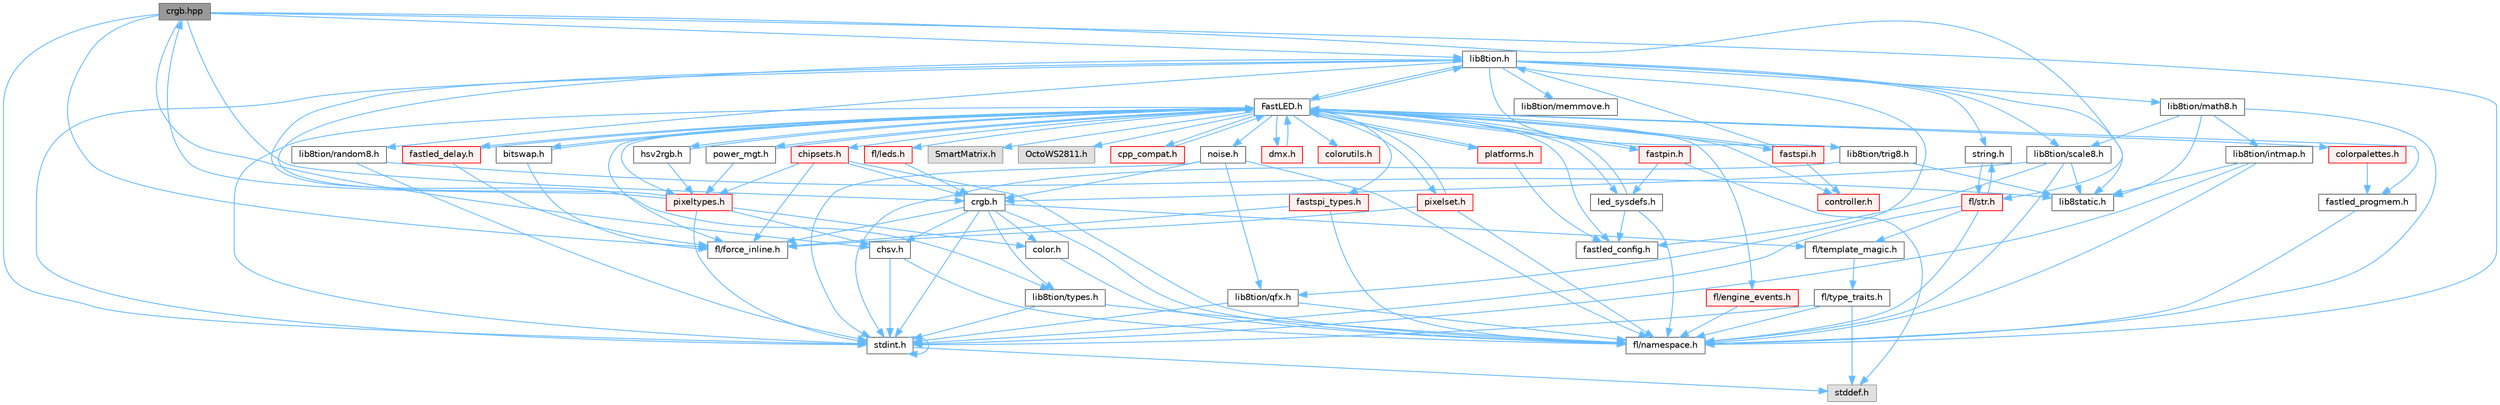 digraph "crgb.hpp"
{
 // INTERACTIVE_SVG=YES
 // LATEX_PDF_SIZE
  bgcolor="transparent";
  edge [fontname=Helvetica,fontsize=10,labelfontname=Helvetica,labelfontsize=10];
  node [fontname=Helvetica,fontsize=10,shape=box,height=0.2,width=0.4];
  Node1 [id="Node000001",label="crgb.hpp",height=0.2,width=0.4,color="gray40", fillcolor="grey60", style="filled", fontcolor="black",tooltip="Defines utility functions for the red, green, and blue (RGB) pixel struct."];
  Node1 -> Node2 [id="edge1_Node000001_Node000002",color="steelblue1",style="solid",tooltip=" "];
  Node2 [id="Node000002",label="stdint.h",height=0.2,width=0.4,color="grey40", fillcolor="white", style="filled",URL="$df/dd8/stdint_8h.html",tooltip=" "];
  Node2 -> Node3 [id="edge2_Node000002_Node000003",color="steelblue1",style="solid",tooltip=" "];
  Node3 [id="Node000003",label="stddef.h",height=0.2,width=0.4,color="grey60", fillcolor="#E0E0E0", style="filled",tooltip=" "];
  Node2 -> Node2 [id="edge3_Node000002_Node000002",color="steelblue1",style="solid",tooltip=" "];
  Node1 -> Node4 [id="edge4_Node000001_Node000004",color="steelblue1",style="solid",tooltip=" "];
  Node4 [id="Node000004",label="chsv.h",height=0.2,width=0.4,color="grey40", fillcolor="white", style="filled",URL="$d8/dd0/chsv_8h.html",tooltip="Defines the hue, saturation, and value (HSV) pixel struct."];
  Node4 -> Node2 [id="edge5_Node000004_Node000002",color="steelblue1",style="solid",tooltip=" "];
  Node4 -> Node5 [id="edge6_Node000004_Node000005",color="steelblue1",style="solid",tooltip=" "];
  Node5 [id="Node000005",label="fl/namespace.h",height=0.2,width=0.4,color="grey40", fillcolor="white", style="filled",URL="$df/d2a/namespace_8h.html",tooltip="Implements the FastLED namespace macros."];
  Node1 -> Node6 [id="edge7_Node000001_Node000006",color="steelblue1",style="solid",tooltip=" "];
  Node6 [id="Node000006",label="crgb.h",height=0.2,width=0.4,color="grey40", fillcolor="white", style="filled",URL="$db/dd1/crgb_8h.html",tooltip="Defines the red, green, and blue (RGB) pixel struct."];
  Node6 -> Node2 [id="edge8_Node000006_Node000002",color="steelblue1",style="solid",tooltip=" "];
  Node6 -> Node4 [id="edge9_Node000006_Node000004",color="steelblue1",style="solid",tooltip=" "];
  Node6 -> Node5 [id="edge10_Node000006_Node000005",color="steelblue1",style="solid",tooltip=" "];
  Node6 -> Node7 [id="edge11_Node000006_Node000007",color="steelblue1",style="solid",tooltip=" "];
  Node7 [id="Node000007",label="color.h",height=0.2,width=0.4,color="grey40", fillcolor="white", style="filled",URL="$d2/d6b/src_2color_8h.html",tooltip="Contains definitions for color correction and temperature."];
  Node7 -> Node5 [id="edge12_Node000007_Node000005",color="steelblue1",style="solid",tooltip=" "];
  Node6 -> Node8 [id="edge13_Node000006_Node000008",color="steelblue1",style="solid",tooltip=" "];
  Node8 [id="Node000008",label="lib8tion/types.h",height=0.2,width=0.4,color="grey40", fillcolor="white", style="filled",URL="$d9/ddf/lib8tion_2types_8h.html",tooltip="Defines fractional types used for lib8tion functions."];
  Node8 -> Node2 [id="edge14_Node000008_Node000002",color="steelblue1",style="solid",tooltip=" "];
  Node8 -> Node5 [id="edge15_Node000008_Node000005",color="steelblue1",style="solid",tooltip=" "];
  Node6 -> Node9 [id="edge16_Node000006_Node000009",color="steelblue1",style="solid",tooltip=" "];
  Node9 [id="Node000009",label="fl/force_inline.h",height=0.2,width=0.4,color="grey40", fillcolor="white", style="filled",URL="$d4/d64/force__inline_8h.html",tooltip=" "];
  Node6 -> Node10 [id="edge17_Node000006_Node000010",color="steelblue1",style="solid",tooltip=" "];
  Node10 [id="Node000010",label="fl/template_magic.h",height=0.2,width=0.4,color="grey40", fillcolor="white", style="filled",URL="$d8/d0c/template__magic_8h.html",tooltip=" "];
  Node10 -> Node11 [id="edge18_Node000010_Node000011",color="steelblue1",style="solid",tooltip=" "];
  Node11 [id="Node000011",label="fl/type_traits.h",height=0.2,width=0.4,color="grey40", fillcolor="white", style="filled",URL="$df/d63/type__traits_8h.html",tooltip=" "];
  Node11 -> Node3 [id="edge19_Node000011_Node000003",color="steelblue1",style="solid",tooltip=" "];
  Node11 -> Node2 [id="edge20_Node000011_Node000002",color="steelblue1",style="solid",tooltip=" "];
  Node11 -> Node5 [id="edge21_Node000011_Node000005",color="steelblue1",style="solid",tooltip=" "];
  Node1 -> Node12 [id="edge22_Node000001_Node000012",color="steelblue1",style="solid",tooltip=" "];
  Node12 [id="Node000012",label="lib8tion.h",height=0.2,width=0.4,color="grey40", fillcolor="white", style="filled",URL="$df/da5/lib8tion_8h.html",tooltip="Fast, efficient 8-bit math functions specifically designed for high-performance LED programming."];
  Node12 -> Node13 [id="edge23_Node000012_Node000013",color="steelblue1",style="solid",tooltip=" "];
  Node13 [id="Node000013",label="FastLED.h",height=0.2,width=0.4,color="grey40", fillcolor="white", style="filled",URL="$db/d97/_fast_l_e_d_8h.html",tooltip="central include file for FastLED, defines the CFastLED class/object"];
  Node13 -> Node2 [id="edge24_Node000013_Node000002",color="steelblue1",style="solid",tooltip=" "];
  Node13 -> Node14 [id="edge25_Node000013_Node000014",color="steelblue1",style="solid",tooltip=" "];
  Node14 [id="Node000014",label="SmartMatrix.h",height=0.2,width=0.4,color="grey60", fillcolor="#E0E0E0", style="filled",tooltip=" "];
  Node13 -> Node15 [id="edge26_Node000013_Node000015",color="steelblue1",style="solid",tooltip=" "];
  Node15 [id="Node000015",label="OctoWS2811.h",height=0.2,width=0.4,color="grey60", fillcolor="#E0E0E0", style="filled",tooltip=" "];
  Node13 -> Node9 [id="edge27_Node000013_Node000009",color="steelblue1",style="solid",tooltip=" "];
  Node13 -> Node16 [id="edge28_Node000013_Node000016",color="steelblue1",style="solid",tooltip=" "];
  Node16 [id="Node000016",label="cpp_compat.h",height=0.2,width=0.4,color="red", fillcolor="#FFF0F0", style="filled",URL="$d9/d13/cpp__compat_8h.html",tooltip="Compatibility functions based on C++ version."];
  Node16 -> Node13 [id="edge29_Node000016_Node000013",color="steelblue1",style="solid",tooltip=" "];
  Node13 -> Node18 [id="edge30_Node000013_Node000018",color="steelblue1",style="solid",tooltip=" "];
  Node18 [id="Node000018",label="fastled_config.h",height=0.2,width=0.4,color="grey40", fillcolor="white", style="filled",URL="$d5/d11/fastled__config_8h.html",tooltip="Contains definitions that can be used to configure FastLED at compile time."];
  Node13 -> Node19 [id="edge31_Node000013_Node000019",color="steelblue1",style="solid",tooltip=" "];
  Node19 [id="Node000019",label="led_sysdefs.h",height=0.2,width=0.4,color="grey40", fillcolor="white", style="filled",URL="$d9/d3e/led__sysdefs_8h.html",tooltip="Determines which platform system definitions to include."];
  Node19 -> Node13 [id="edge32_Node000019_Node000013",color="steelblue1",style="solid",tooltip=" "];
  Node19 -> Node18 [id="edge33_Node000019_Node000018",color="steelblue1",style="solid",tooltip=" "];
  Node19 -> Node5 [id="edge34_Node000019_Node000005",color="steelblue1",style="solid",tooltip=" "];
  Node13 -> Node20 [id="edge35_Node000013_Node000020",color="steelblue1",style="solid",tooltip=" "];
  Node20 [id="Node000020",label="fastled_delay.h",height=0.2,width=0.4,color="red", fillcolor="#FFF0F0", style="filled",URL="$d0/da8/fastled__delay_8h.html",tooltip="Utility functions and classes for managing delay cycles."];
  Node20 -> Node13 [id="edge36_Node000020_Node000013",color="steelblue1",style="solid",tooltip=" "];
  Node20 -> Node9 [id="edge37_Node000020_Node000009",color="steelblue1",style="solid",tooltip=" "];
  Node13 -> Node22 [id="edge38_Node000013_Node000022",color="steelblue1",style="solid",tooltip=" "];
  Node22 [id="Node000022",label="bitswap.h",height=0.2,width=0.4,color="grey40", fillcolor="white", style="filled",URL="$de/ded/bitswap_8h.html",tooltip="Functions for doing a rotation of bits/bytes used by parallel output."];
  Node22 -> Node13 [id="edge39_Node000022_Node000013",color="steelblue1",style="solid",tooltip=" "];
  Node22 -> Node9 [id="edge40_Node000022_Node000009",color="steelblue1",style="solid",tooltip=" "];
  Node13 -> Node23 [id="edge41_Node000013_Node000023",color="steelblue1",style="solid",tooltip=" "];
  Node23 [id="Node000023",label="controller.h",height=0.2,width=0.4,color="red", fillcolor="#FFF0F0", style="filled",URL="$d2/dd9/controller_8h.html",tooltip="deprecated: base definitions used by led controllers for writing out led data"];
  Node13 -> Node64 [id="edge42_Node000013_Node000064",color="steelblue1",style="solid",tooltip=" "];
  Node64 [id="Node000064",label="fastpin.h",height=0.2,width=0.4,color="red", fillcolor="#FFF0F0", style="filled",URL="$db/d65/fastpin_8h.html",tooltip="Class base definitions for defining fast pin access."];
  Node64 -> Node13 [id="edge43_Node000064_Node000013",color="steelblue1",style="solid",tooltip=" "];
  Node64 -> Node19 [id="edge44_Node000064_Node000019",color="steelblue1",style="solid",tooltip=" "];
  Node64 -> Node3 [id="edge45_Node000064_Node000003",color="steelblue1",style="solid",tooltip=" "];
  Node13 -> Node65 [id="edge46_Node000013_Node000065",color="steelblue1",style="solid",tooltip=" "];
  Node65 [id="Node000065",label="fastspi_types.h",height=0.2,width=0.4,color="red", fillcolor="#FFF0F0", style="filled",URL="$d2/ddb/fastspi__types_8h.html",tooltip="Data types and constants used by SPI interfaces."];
  Node65 -> Node9 [id="edge47_Node000065_Node000009",color="steelblue1",style="solid",tooltip=" "];
  Node65 -> Node5 [id="edge48_Node000065_Node000005",color="steelblue1",style="solid",tooltip=" "];
  Node13 -> Node66 [id="edge49_Node000013_Node000066",color="steelblue1",style="solid",tooltip=" "];
  Node66 [id="Node000066",label="dmx.h",height=0.2,width=0.4,color="red", fillcolor="#FFF0F0", style="filled",URL="$d3/de1/dmx_8h.html",tooltip="Defines the DMX512-based LED controllers."];
  Node66 -> Node13 [id="edge50_Node000066_Node000013",color="steelblue1",style="solid",tooltip=" "];
  Node13 -> Node69 [id="edge51_Node000013_Node000069",color="steelblue1",style="solid",tooltip=" "];
  Node69 [id="Node000069",label="platforms.h",height=0.2,width=0.4,color="red", fillcolor="#FFF0F0", style="filled",URL="$da/dc9/platforms_8h.html",tooltip="Determines which platforms headers to include."];
  Node69 -> Node13 [id="edge52_Node000069_Node000013",color="steelblue1",style="solid",tooltip=" "];
  Node69 -> Node18 [id="edge53_Node000069_Node000018",color="steelblue1",style="solid",tooltip=" "];
  Node13 -> Node71 [id="edge54_Node000013_Node000071",color="steelblue1",style="solid",tooltip=" "];
  Node71 [id="Node000071",label="fastled_progmem.h",height=0.2,width=0.4,color="grey40", fillcolor="white", style="filled",URL="$df/dab/fastled__progmem_8h.html",tooltip="Wrapper definitions to allow seamless use of PROGMEM in environments that have it."];
  Node71 -> Node5 [id="edge55_Node000071_Node000005",color="steelblue1",style="solid",tooltip=" "];
  Node13 -> Node12 [id="edge56_Node000013_Node000012",color="steelblue1",style="solid",tooltip=" "];
  Node13 -> Node25 [id="edge57_Node000013_Node000025",color="steelblue1",style="solid",tooltip=" "];
  Node25 [id="Node000025",label="pixeltypes.h",height=0.2,width=0.4,color="red", fillcolor="#FFF0F0", style="filled",URL="$d2/dba/pixeltypes_8h.html",tooltip="Includes defintions for RGB and HSV pixels."];
  Node25 -> Node2 [id="edge58_Node000025_Node000002",color="steelblue1",style="solid",tooltip=" "];
  Node25 -> Node12 [id="edge59_Node000025_Node000012",color="steelblue1",style="solid",tooltip=" "];
  Node25 -> Node7 [id="edge60_Node000025_Node000007",color="steelblue1",style="solid",tooltip=" "];
  Node25 -> Node4 [id="edge61_Node000025_Node000004",color="steelblue1",style="solid",tooltip=" "];
  Node25 -> Node1 [id="edge62_Node000025_Node000001",color="steelblue1",style="solid",tooltip=" "];
  Node13 -> Node72 [id="edge63_Node000013_Node000072",color="steelblue1",style="solid",tooltip=" "];
  Node72 [id="Node000072",label="hsv2rgb.h",height=0.2,width=0.4,color="grey40", fillcolor="white", style="filled",URL="$de/d9a/hsv2rgb_8h.html",tooltip="Functions to convert from the HSV colorspace to the RGB colorspace."];
  Node72 -> Node13 [id="edge64_Node000072_Node000013",color="steelblue1",style="solid",tooltip=" "];
  Node72 -> Node25 [id="edge65_Node000072_Node000025",color="steelblue1",style="solid",tooltip=" "];
  Node13 -> Node73 [id="edge66_Node000013_Node000073",color="steelblue1",style="solid",tooltip=" "];
  Node73 [id="Node000073",label="colorutils.h",height=0.2,width=0.4,color="red", fillcolor="#FFF0F0", style="filled",URL="$d1/dfb/colorutils_8h.html",tooltip=" "];
  Node13 -> Node79 [id="edge67_Node000013_Node000079",color="steelblue1",style="solid",tooltip=" "];
  Node79 [id="Node000079",label="pixelset.h",height=0.2,width=0.4,color="red", fillcolor="#FFF0F0", style="filled",URL="$d4/d46/pixelset_8h.html",tooltip="Declares classes for managing logical groups of LEDs."];
  Node79 -> Node9 [id="edge68_Node000079_Node000009",color="steelblue1",style="solid",tooltip=" "];
  Node79 -> Node5 [id="edge69_Node000079_Node000005",color="steelblue1",style="solid",tooltip=" "];
  Node79 -> Node13 [id="edge70_Node000079_Node000013",color="steelblue1",style="solid",tooltip=" "];
  Node13 -> Node80 [id="edge71_Node000013_Node000080",color="steelblue1",style="solid",tooltip=" "];
  Node80 [id="Node000080",label="colorpalettes.h",height=0.2,width=0.4,color="red", fillcolor="#FFF0F0", style="filled",URL="$dc/dcc/colorpalettes_8h.html",tooltip="Declarations for the predefined color palettes supplied by FastLED."];
  Node80 -> Node71 [id="edge72_Node000080_Node000071",color="steelblue1",style="solid",tooltip=" "];
  Node13 -> Node81 [id="edge73_Node000013_Node000081",color="steelblue1",style="solid",tooltip=" "];
  Node81 [id="Node000081",label="noise.h",height=0.2,width=0.4,color="grey40", fillcolor="white", style="filled",URL="$d1/d31/noise_8h.html",tooltip="Functions to generate and fill arrays with noise."];
  Node81 -> Node2 [id="edge74_Node000081_Node000002",color="steelblue1",style="solid",tooltip=" "];
  Node81 -> Node6 [id="edge75_Node000081_Node000006",color="steelblue1",style="solid",tooltip=" "];
  Node81 -> Node5 [id="edge76_Node000081_Node000005",color="steelblue1",style="solid",tooltip=" "];
  Node81 -> Node82 [id="edge77_Node000081_Node000082",color="steelblue1",style="solid",tooltip=" "];
  Node82 [id="Node000082",label="lib8tion/qfx.h",height=0.2,width=0.4,color="grey40", fillcolor="white", style="filled",URL="$d2/d19/qfx_8h.html",tooltip=" "];
  Node82 -> Node2 [id="edge78_Node000082_Node000002",color="steelblue1",style="solid",tooltip=" "];
  Node82 -> Node5 [id="edge79_Node000082_Node000005",color="steelblue1",style="solid",tooltip=" "];
  Node13 -> Node83 [id="edge80_Node000013_Node000083",color="steelblue1",style="solid",tooltip=" "];
  Node83 [id="Node000083",label="power_mgt.h",height=0.2,width=0.4,color="grey40", fillcolor="white", style="filled",URL="$dc/d5b/power__mgt_8h.html",tooltip="Functions to limit the power used by FastLED."];
  Node83 -> Node13 [id="edge81_Node000083_Node000013",color="steelblue1",style="solid",tooltip=" "];
  Node83 -> Node25 [id="edge82_Node000083_Node000025",color="steelblue1",style="solid",tooltip=" "];
  Node13 -> Node84 [id="edge83_Node000013_Node000084",color="steelblue1",style="solid",tooltip=" "];
  Node84 [id="Node000084",label="fastspi.h",height=0.2,width=0.4,color="red", fillcolor="#FFF0F0", style="filled",URL="$d6/ddc/fastspi_8h.html",tooltip="Serial peripheral interface (SPI) definitions per platform."];
  Node84 -> Node13 [id="edge84_Node000084_Node000013",color="steelblue1",style="solid",tooltip=" "];
  Node84 -> Node23 [id="edge85_Node000084_Node000023",color="steelblue1",style="solid",tooltip=" "];
  Node84 -> Node12 [id="edge86_Node000084_Node000012",color="steelblue1",style="solid",tooltip=" "];
  Node13 -> Node86 [id="edge87_Node000013_Node000086",color="steelblue1",style="solid",tooltip=" "];
  Node86 [id="Node000086",label="chipsets.h",height=0.2,width=0.4,color="red", fillcolor="#FFF0F0", style="filled",URL="$db/d66/chipsets_8h.html",tooltip="Contains the bulk of the definitions for the various LED chipsets supported."];
  Node86 -> Node25 [id="edge88_Node000086_Node000025",color="steelblue1",style="solid",tooltip=" "];
  Node86 -> Node9 [id="edge89_Node000086_Node000009",color="steelblue1",style="solid",tooltip=" "];
  Node86 -> Node6 [id="edge90_Node000086_Node000006",color="steelblue1",style="solid",tooltip=" "];
  Node86 -> Node5 [id="edge91_Node000086_Node000005",color="steelblue1",style="solid",tooltip=" "];
  Node13 -> Node53 [id="edge92_Node000013_Node000053",color="steelblue1",style="solid",tooltip=" "];
  Node53 [id="Node000053",label="fl/engine_events.h",height=0.2,width=0.4,color="red", fillcolor="#FFF0F0", style="filled",URL="$db/dc0/engine__events_8h.html",tooltip=" "];
  Node53 -> Node5 [id="edge93_Node000053_Node000005",color="steelblue1",style="solid",tooltip=" "];
  Node13 -> Node87 [id="edge94_Node000013_Node000087",color="steelblue1",style="solid",tooltip=" "];
  Node87 [id="Node000087",label="fl/leds.h",height=0.2,width=0.4,color="red", fillcolor="#FFF0F0", style="filled",URL="$da/d78/leds_8h.html",tooltip=" "];
  Node87 -> Node6 [id="edge95_Node000087_Node000006",color="steelblue1",style="solid",tooltip=" "];
  Node12 -> Node8 [id="edge96_Node000012_Node000008",color="steelblue1",style="solid",tooltip=" "];
  Node12 -> Node2 [id="edge97_Node000012_Node000002",color="steelblue1",style="solid",tooltip=" "];
  Node12 -> Node29 [id="edge98_Node000012_Node000029",color="steelblue1",style="solid",tooltip=" "];
  Node29 [id="Node000029",label="lib8static.h",height=0.2,width=0.4,color="grey40", fillcolor="white", style="filled",URL="$d4/d7a/lib8static_8h.html",tooltip="Defines static inlining macros for lib8tion functions."];
  Node12 -> Node82 [id="edge99_Node000012_Node000082",color="steelblue1",style="solid",tooltip=" "];
  Node12 -> Node78 [id="edge100_Node000012_Node000078",color="steelblue1",style="solid",tooltip=" "];
  Node78 [id="Node000078",label="lib8tion/memmove.h",height=0.2,width=0.4,color="grey40", fillcolor="white", style="filled",URL="$d9/d72/memmove_8h.html",tooltip=" "];
  Node12 -> Node35 [id="edge101_Node000012_Node000035",color="steelblue1",style="solid",tooltip=" "];
  Node35 [id="Node000035",label="string.h",height=0.2,width=0.4,color="grey40", fillcolor="white", style="filled",URL="$da/d66/string_8h.html",tooltip=" "];
  Node35 -> Node36 [id="edge102_Node000035_Node000036",color="steelblue1",style="solid",tooltip=" "];
  Node36 [id="Node000036",label="fl/str.h",height=0.2,width=0.4,color="red", fillcolor="#FFF0F0", style="filled",URL="$d1/d93/str_8h.html",tooltip=" "];
  Node36 -> Node2 [id="edge103_Node000036_Node000002",color="steelblue1",style="solid",tooltip=" "];
  Node36 -> Node35 [id="edge104_Node000036_Node000035",color="steelblue1",style="solid",tooltip=" "];
  Node36 -> Node5 [id="edge105_Node000036_Node000005",color="steelblue1",style="solid",tooltip=" "];
  Node36 -> Node10 [id="edge106_Node000036_Node000010",color="steelblue1",style="solid",tooltip=" "];
  Node12 -> Node88 [id="edge107_Node000012_Node000088",color="steelblue1",style="solid",tooltip=" "];
  Node88 [id="Node000088",label="lib8tion/math8.h",height=0.2,width=0.4,color="grey40", fillcolor="white", style="filled",URL="$d5/dd1/math8_8h.html",tooltip="Fast, efficient 8-bit math functions specifically designed for high-performance LED programming."];
  Node88 -> Node32 [id="edge108_Node000088_Node000032",color="steelblue1",style="solid",tooltip=" "];
  Node32 [id="Node000032",label="lib8tion/scale8.h",height=0.2,width=0.4,color="grey40", fillcolor="white", style="filled",URL="$db/d91/scale8_8h.html",tooltip="Fast, efficient 8-bit scaling functions specifically designed for high-performance LED programming."];
  Node32 -> Node29 [id="edge109_Node000032_Node000029",color="steelblue1",style="solid",tooltip=" "];
  Node32 -> Node6 [id="edge110_Node000032_Node000006",color="steelblue1",style="solid",tooltip=" "];
  Node32 -> Node5 [id="edge111_Node000032_Node000005",color="steelblue1",style="solid",tooltip=" "];
  Node32 -> Node18 [id="edge112_Node000032_Node000018",color="steelblue1",style="solid",tooltip=" "];
  Node88 -> Node29 [id="edge113_Node000088_Node000029",color="steelblue1",style="solid",tooltip=" "];
  Node88 -> Node28 [id="edge114_Node000088_Node000028",color="steelblue1",style="solid",tooltip=" "];
  Node28 [id="Node000028",label="lib8tion/intmap.h",height=0.2,width=0.4,color="grey40", fillcolor="white", style="filled",URL="$d8/d54/intmap_8h.html",tooltip="Defines integer mapping functions."];
  Node28 -> Node5 [id="edge115_Node000028_Node000005",color="steelblue1",style="solid",tooltip=" "];
  Node28 -> Node29 [id="edge116_Node000028_Node000029",color="steelblue1",style="solid",tooltip=" "];
  Node28 -> Node2 [id="edge117_Node000028_Node000002",color="steelblue1",style="solid",tooltip=" "];
  Node88 -> Node5 [id="edge118_Node000088_Node000005",color="steelblue1",style="solid",tooltip=" "];
  Node12 -> Node32 [id="edge119_Node000012_Node000032",color="steelblue1",style="solid",tooltip=" "];
  Node12 -> Node89 [id="edge120_Node000012_Node000089",color="steelblue1",style="solid",tooltip=" "];
  Node89 [id="Node000089",label="lib8tion/random8.h",height=0.2,width=0.4,color="grey40", fillcolor="white", style="filled",URL="$d9/dfa/random8_8h.html",tooltip="Fast, efficient random number generators specifically designed for high-performance LED programming."];
  Node89 -> Node2 [id="edge121_Node000089_Node000002",color="steelblue1",style="solid",tooltip=" "];
  Node89 -> Node29 [id="edge122_Node000089_Node000029",color="steelblue1",style="solid",tooltip=" "];
  Node12 -> Node90 [id="edge123_Node000012_Node000090",color="steelblue1",style="solid",tooltip=" "];
  Node90 [id="Node000090",label="lib8tion/trig8.h",height=0.2,width=0.4,color="grey40", fillcolor="white", style="filled",URL="$d3/db9/trig8_8h.html",tooltip="Fast, efficient 8-bit trigonometry functions specifically designed for high-performance LED programmi..."];
  Node90 -> Node2 [id="edge124_Node000090_Node000002",color="steelblue1",style="solid",tooltip=" "];
  Node90 -> Node29 [id="edge125_Node000090_Node000029",color="steelblue1",style="solid",tooltip=" "];
  Node1 -> Node5 [id="edge126_Node000001_Node000005",color="steelblue1",style="solid",tooltip=" "];
  Node1 -> Node9 [id="edge127_Node000001_Node000009",color="steelblue1",style="solid",tooltip=" "];
  Node1 -> Node36 [id="edge128_Node000001_Node000036",color="steelblue1",style="solid",tooltip=" "];
}
